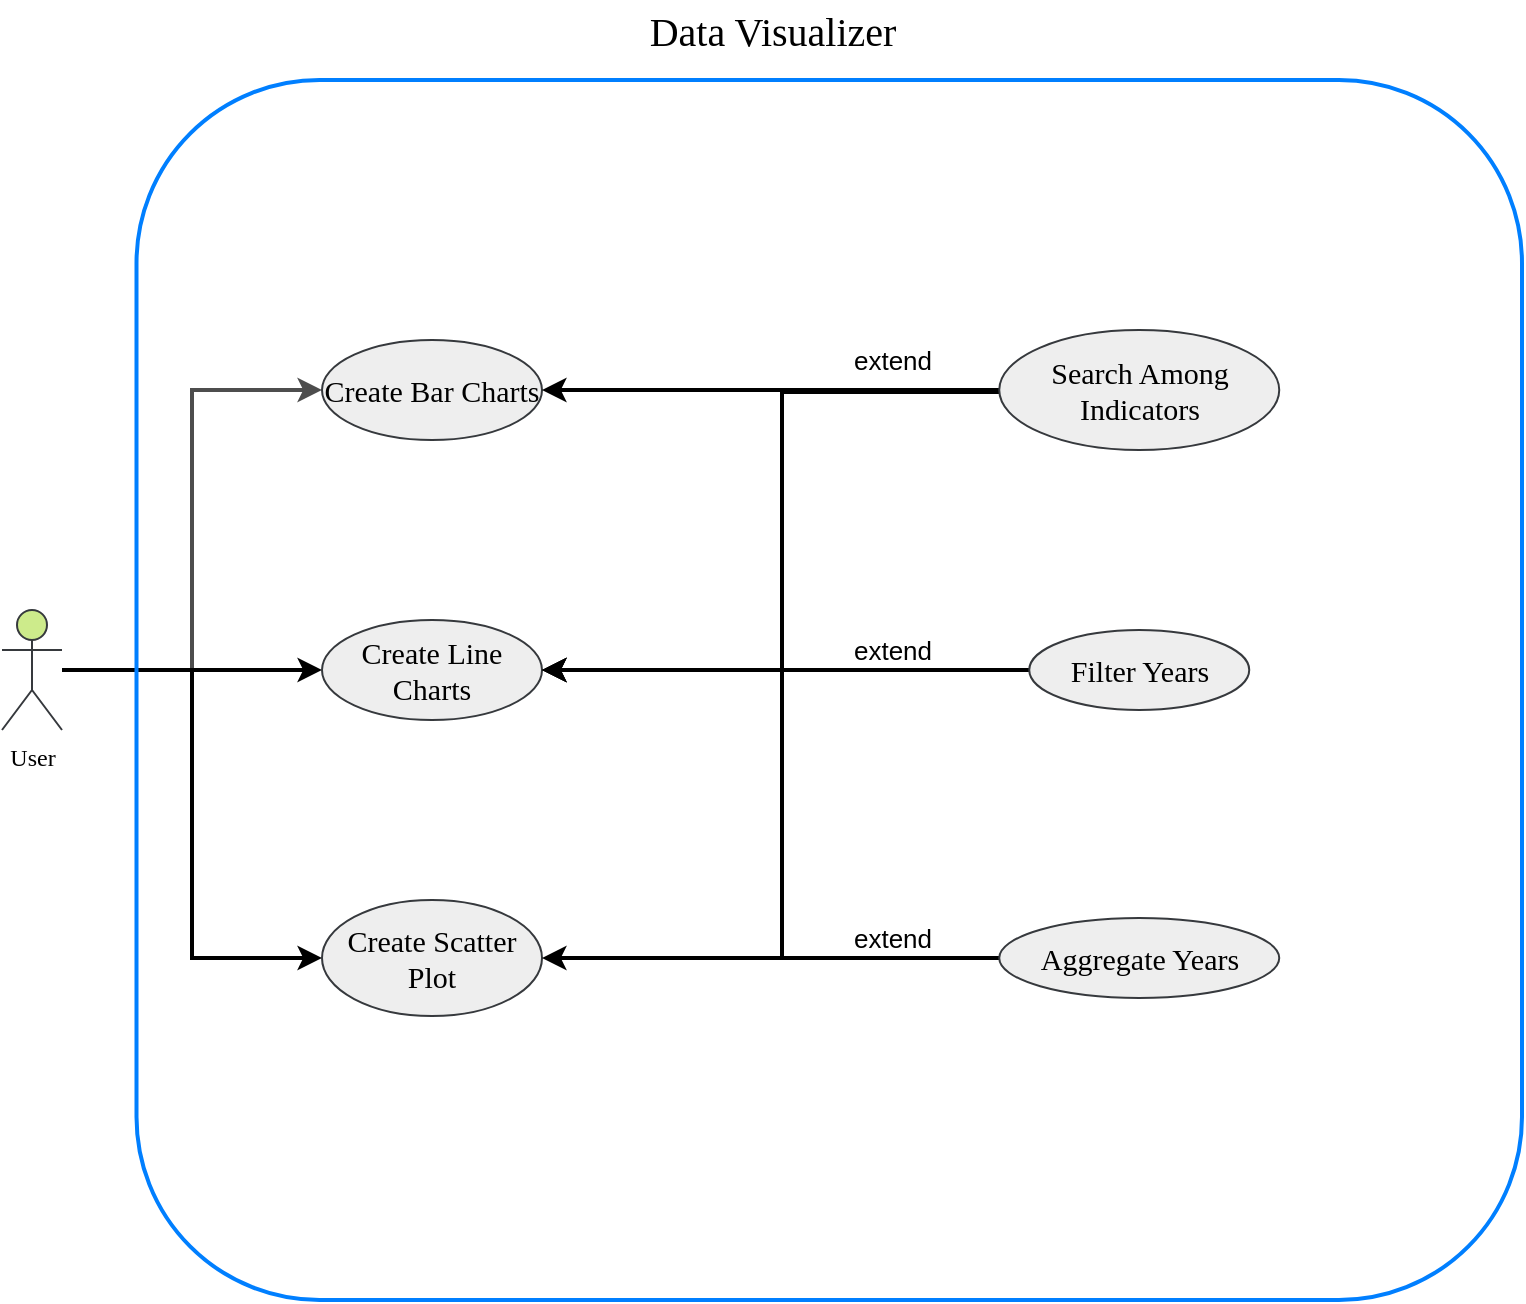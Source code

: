 <mxfile version="18.0.4" type="device"><diagram id="WVNSsIewguenlSCD8yPI" name="Page-1"><mxGraphModel dx="1422" dy="794" grid="1" gridSize="10" guides="1" tooltips="1" connect="1" arrows="1" fold="1" page="1" pageScale="1" pageWidth="827" pageHeight="1169" math="0" shadow="0"><root><mxCell id="0"/><mxCell id="1" parent="0"/><mxCell id="7zIBoyRg5tdWRgSLvh33-11" style="edgeStyle=orthogonalEdgeStyle;rounded=0;orthogonalLoop=1;jettySize=auto;html=1;entryX=0;entryY=0.5;entryDx=0;entryDy=0;fontFamily=Verdana;fontSize=15;strokeWidth=2;strokeColor=#4D4D4D;" parent="1" source="7zIBoyRg5tdWRgSLvh33-1" target="7zIBoyRg5tdWRgSLvh33-5" edge="1"><mxGeometry relative="1" as="geometry"/></mxCell><mxCell id="t8_0RjpehMIwwvb8IGzX-14" style="edgeStyle=orthogonalEdgeStyle;rounded=0;orthogonalLoop=1;jettySize=auto;html=1;entryX=0;entryY=0.5;entryDx=0;entryDy=0;strokeWidth=2;" edge="1" parent="1" source="7zIBoyRg5tdWRgSLvh33-1" target="t8_0RjpehMIwwvb8IGzX-1"><mxGeometry relative="1" as="geometry"/></mxCell><mxCell id="t8_0RjpehMIwwvb8IGzX-15" style="edgeStyle=orthogonalEdgeStyle;rounded=0;orthogonalLoop=1;jettySize=auto;html=1;entryX=0;entryY=0.5;entryDx=0;entryDy=0;strokeWidth=2;" edge="1" parent="1" source="7zIBoyRg5tdWRgSLvh33-1" target="t8_0RjpehMIwwvb8IGzX-13"><mxGeometry relative="1" as="geometry"/></mxCell><mxCell id="7zIBoyRg5tdWRgSLvh33-1" value="&lt;font face=&quot;Verdana&quot;&gt;User&lt;/font&gt;" style="shape=umlActor;verticalLabelPosition=bottom;verticalAlign=top;html=1;outlineConnect=0;fillColor=#cdeb8b;strokeColor=#36393d;" parent="1" vertex="1"><mxGeometry x="60" y="395" width="30" height="60" as="geometry"/></mxCell><mxCell id="7zIBoyRg5tdWRgSLvh33-4" value="" style="rounded=1;whiteSpace=wrap;html=1;shadow=0;fillColor=none;strokeWidth=2;strokeColor=#007FFF;" parent="1" vertex="1"><mxGeometry x="127.25" y="130" width="692.75" height="610" as="geometry"/></mxCell><mxCell id="7zIBoyRg5tdWRgSLvh33-5" value="&lt;font style=&quot;font-size: 15px;&quot; face=&quot;Verdana&quot;&gt;Create Bar Charts&lt;/font&gt;" style="ellipse;whiteSpace=wrap;html=1;fillColor=#eeeeee;strokeColor=#36393d;" parent="1" vertex="1"><mxGeometry x="220" y="260" width="110" height="50" as="geometry"/></mxCell><mxCell id="7zIBoyRg5tdWRgSLvh33-14" value="Data Visualizer" style="text;html=1;align=center;verticalAlign=middle;resizable=0;points=[];autosize=1;strokeColor=none;fillColor=none;fontSize=20;fontFamily=Verdana;" parent="1" vertex="1"><mxGeometry x="360" y="90" width="170" height="30" as="geometry"/></mxCell><mxCell id="t8_0RjpehMIwwvb8IGzX-1" value="&lt;font face=&quot;Verdana&quot;&gt;&lt;span style=&quot;font-size: 15px;&quot;&gt;Create Line Charts&lt;/span&gt;&lt;/font&gt;" style="ellipse;whiteSpace=wrap;html=1;fillColor=#eeeeee;strokeColor=#36393d;" vertex="1" parent="1"><mxGeometry x="220" y="400" width="110" height="50" as="geometry"/></mxCell><mxCell id="t8_0RjpehMIwwvb8IGzX-13" value="&lt;font face=&quot;Verdana&quot;&gt;&lt;span style=&quot;font-size: 15px;&quot;&gt;Create Scatter Plot&lt;/span&gt;&lt;/font&gt;" style="ellipse;whiteSpace=wrap;html=1;fillColor=#eeeeee;strokeColor=#36393d;" vertex="1" parent="1"><mxGeometry x="220" y="540" width="110" height="58" as="geometry"/></mxCell><mxCell id="t8_0RjpehMIwwvb8IGzX-19" value="" style="edgeStyle=orthogonalEdgeStyle;rounded=0;orthogonalLoop=1;jettySize=auto;html=1;entryX=1;entryY=0.5;entryDx=0;entryDy=0;strokeWidth=2;fontSize=13;" edge="1" parent="1" source="t8_0RjpehMIwwvb8IGzX-16" target="7zIBoyRg5tdWRgSLvh33-5"><mxGeometry relative="1" as="geometry"/></mxCell><mxCell id="t8_0RjpehMIwwvb8IGzX-20" value="" style="edgeStyle=orthogonalEdgeStyle;rounded=0;orthogonalLoop=1;jettySize=auto;html=1;entryX=1;entryY=0.5;entryDx=0;entryDy=0;fontSize=13;strokeWidth=2;" edge="1" parent="1" source="t8_0RjpehMIwwvb8IGzX-16" target="t8_0RjpehMIwwvb8IGzX-1"><mxGeometry relative="1" as="geometry"><Array as="points"><mxPoint x="450" y="286"/><mxPoint x="450" y="425"/></Array></mxGeometry></mxCell><mxCell id="t8_0RjpehMIwwvb8IGzX-16" value="&lt;font face=&quot;Verdana&quot;&gt;&lt;span style=&quot;font-size: 15px;&quot;&gt;Search Among Indicators&lt;/span&gt;&lt;/font&gt;" style="ellipse;whiteSpace=wrap;html=1;fillColor=#eeeeee;strokeColor=#36393d;" vertex="1" parent="1"><mxGeometry x="558.62" y="255" width="140" height="60" as="geometry"/></mxCell><mxCell id="t8_0RjpehMIwwvb8IGzX-22" style="edgeStyle=orthogonalEdgeStyle;rounded=0;orthogonalLoop=1;jettySize=auto;html=1;fontSize=13;strokeWidth=2;" edge="1" parent="1" source="t8_0RjpehMIwwvb8IGzX-17" target="t8_0RjpehMIwwvb8IGzX-1"><mxGeometry relative="1" as="geometry"/></mxCell><mxCell id="t8_0RjpehMIwwvb8IGzX-17" value="&lt;font face=&quot;Verdana&quot;&gt;&lt;span style=&quot;font-size: 15px;&quot;&gt;Filter Years&lt;/span&gt;&lt;/font&gt;" style="ellipse;whiteSpace=wrap;html=1;fillColor=#eeeeee;strokeColor=#36393d;" vertex="1" parent="1"><mxGeometry x="573.62" y="405" width="110" height="40" as="geometry"/></mxCell><mxCell id="t8_0RjpehMIwwvb8IGzX-23" style="edgeStyle=orthogonalEdgeStyle;rounded=0;orthogonalLoop=1;jettySize=auto;html=1;fontSize=13;strokeWidth=2;" edge="1" parent="1" source="t8_0RjpehMIwwvb8IGzX-18" target="t8_0RjpehMIwwvb8IGzX-13"><mxGeometry relative="1" as="geometry"/></mxCell><mxCell id="t8_0RjpehMIwwvb8IGzX-25" style="edgeStyle=orthogonalEdgeStyle;rounded=0;orthogonalLoop=1;jettySize=auto;html=1;entryX=1;entryY=0.5;entryDx=0;entryDy=0;fontSize=13;strokeWidth=2;" edge="1" parent="1" source="t8_0RjpehMIwwvb8IGzX-18" target="t8_0RjpehMIwwvb8IGzX-1"><mxGeometry relative="1" as="geometry"><Array as="points"><mxPoint x="450" y="569"/><mxPoint x="450" y="425"/></Array></mxGeometry></mxCell><mxCell id="t8_0RjpehMIwwvb8IGzX-18" value="&lt;font face=&quot;Verdana&quot;&gt;&lt;span style=&quot;font-size: 15px;&quot;&gt;Aggregate Years&lt;/span&gt;&lt;/font&gt;" style="ellipse;whiteSpace=wrap;html=1;fillColor=#eeeeee;strokeColor=#36393d;" vertex="1" parent="1"><mxGeometry x="558.62" y="549" width="140" height="40" as="geometry"/></mxCell><mxCell id="t8_0RjpehMIwwvb8IGzX-24" value="extend" style="text;html=1;align=center;verticalAlign=middle;resizable=0;points=[];autosize=1;strokeColor=none;fillColor=none;fontSize=13;" vertex="1" parent="1"><mxGeometry x="480" y="260" width="50" height="20" as="geometry"/></mxCell><mxCell id="t8_0RjpehMIwwvb8IGzX-26" value="extend" style="text;html=1;align=center;verticalAlign=middle;resizable=0;points=[];autosize=1;strokeColor=none;fillColor=none;fontSize=13;" vertex="1" parent="1"><mxGeometry x="480" y="405" width="50" height="20" as="geometry"/></mxCell><mxCell id="t8_0RjpehMIwwvb8IGzX-27" value="extend" style="text;html=1;align=center;verticalAlign=middle;resizable=0;points=[];autosize=1;strokeColor=none;fillColor=none;fontSize=13;" vertex="1" parent="1"><mxGeometry x="480" y="549" width="50" height="20" as="geometry"/></mxCell></root></mxGraphModel></diagram></mxfile>